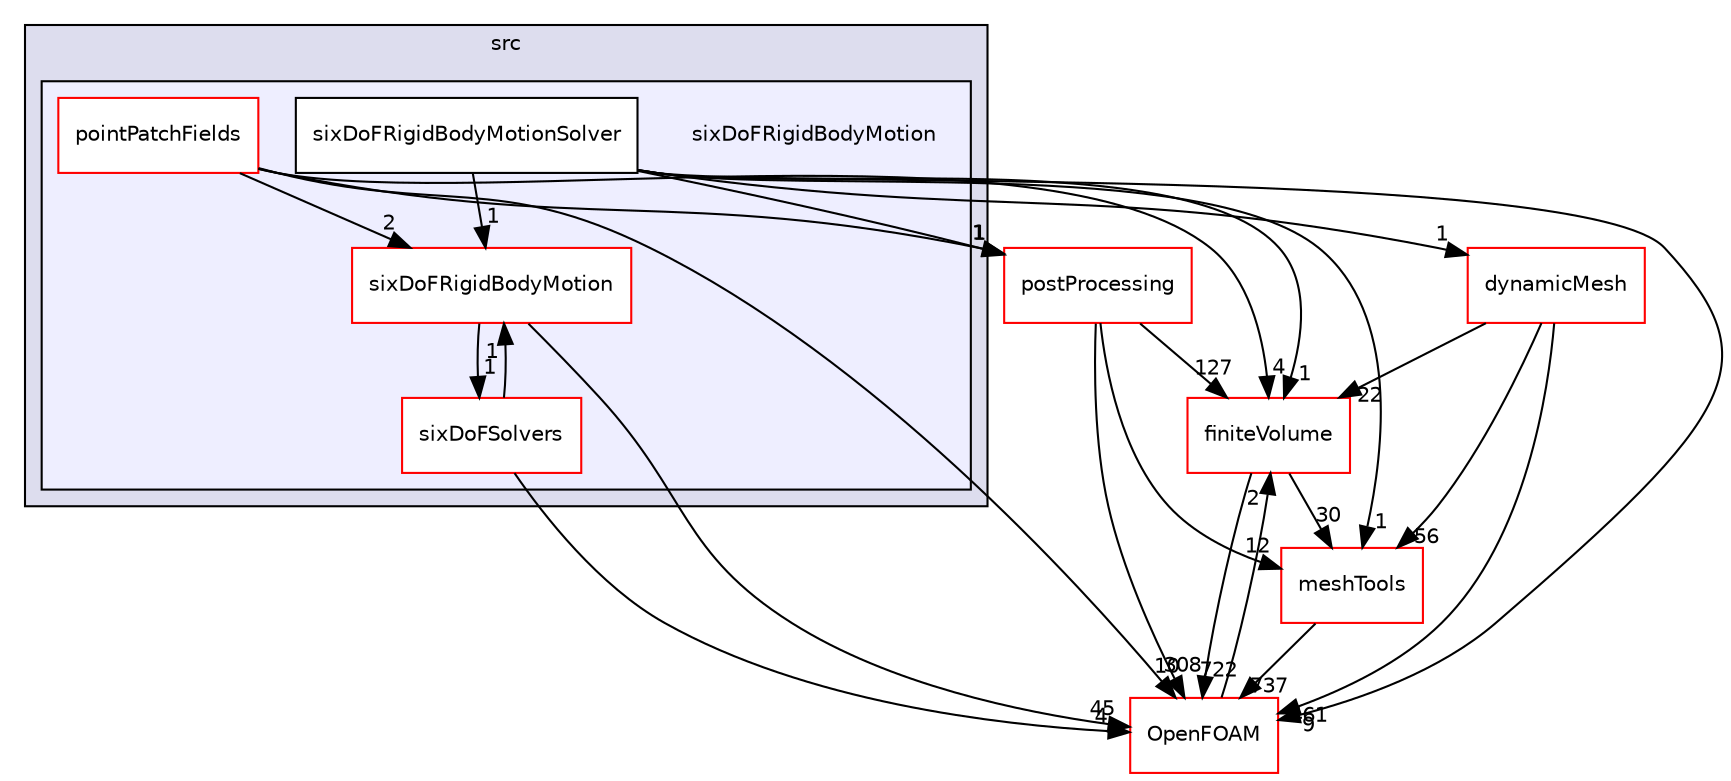 digraph "src/sixDoFRigidBodyMotion" {
  bgcolor=transparent;
  compound=true
  node [ fontsize="10", fontname="Helvetica"];
  edge [ labelfontsize="10", labelfontname="Helvetica"];
  subgraph clusterdir_68267d1309a1af8e8297ef4c3efbcdba {
    graph [ bgcolor="#ddddee", pencolor="black", label="src" fontname="Helvetica", fontsize="10", URL="dir_68267d1309a1af8e8297ef4c3efbcdba.html"]
  subgraph clusterdir_a5b93d9ceb327a1197b724c6aefedcbd {
    graph [ bgcolor="#eeeeff", pencolor="black", label="" URL="dir_a5b93d9ceb327a1197b724c6aefedcbd.html"];
    dir_a5b93d9ceb327a1197b724c6aefedcbd [shape=plaintext label="sixDoFRigidBodyMotion"];
    dir_45ff14115ca60d41cf13147923ab1e4c [shape=box label="pointPatchFields" color="red" fillcolor="white" style="filled" URL="dir_45ff14115ca60d41cf13147923ab1e4c.html"];
    dir_7bf5f2e6b4a44539c2947a2841ca313c [shape=box label="sixDoFRigidBodyMotion" color="red" fillcolor="white" style="filled" URL="dir_7bf5f2e6b4a44539c2947a2841ca313c.html"];
    dir_2bd0b39f0bfdd95a06f132e0ee9669a2 [shape=box label="sixDoFRigidBodyMotionSolver" color="black" fillcolor="white" style="filled" URL="dir_2bd0b39f0bfdd95a06f132e0ee9669a2.html"];
    dir_7ca4084a0a6342ee22329da340f40c5e [shape=box label="sixDoFSolvers" color="red" fillcolor="white" style="filled" URL="dir_7ca4084a0a6342ee22329da340f40c5e.html"];
  }
  }
  dir_9bd15774b555cf7259a6fa18f99fe99b [shape=box label="finiteVolume" color="red" URL="dir_9bd15774b555cf7259a6fa18f99fe99b.html"];
  dir_ae30ad0bef50cf391b24c614251bb9fd [shape=box label="meshTools" color="red" URL="dir_ae30ad0bef50cf391b24c614251bb9fd.html"];
  dir_63742796c427c97a292c80f7db71da36 [shape=box label="dynamicMesh" color="red" URL="dir_63742796c427c97a292c80f7db71da36.html"];
  dir_c5473ff19b20e6ec4dfe5c310b3778a8 [shape=box label="OpenFOAM" color="red" URL="dir_c5473ff19b20e6ec4dfe5c310b3778a8.html"];
  dir_a03451fb51a99aeda64b9111367b1019 [shape=box label="postProcessing" color="red" URL="dir_a03451fb51a99aeda64b9111367b1019.html"];
  dir_9bd15774b555cf7259a6fa18f99fe99b->dir_ae30ad0bef50cf391b24c614251bb9fd [headlabel="30", labeldistance=1.5 headhref="dir_000881_001727.html"];
  dir_9bd15774b555cf7259a6fa18f99fe99b->dir_c5473ff19b20e6ec4dfe5c310b3778a8 [headlabel="722", labeldistance=1.5 headhref="dir_000881_001873.html"];
  dir_ae30ad0bef50cf391b24c614251bb9fd->dir_c5473ff19b20e6ec4dfe5c310b3778a8 [headlabel="737", labeldistance=1.5 headhref="dir_001727_001873.html"];
  dir_63742796c427c97a292c80f7db71da36->dir_9bd15774b555cf7259a6fa18f99fe99b [headlabel="22", labeldistance=1.5 headhref="dir_000789_000881.html"];
  dir_63742796c427c97a292c80f7db71da36->dir_ae30ad0bef50cf391b24c614251bb9fd [headlabel="56", labeldistance=1.5 headhref="dir_000789_001727.html"];
  dir_63742796c427c97a292c80f7db71da36->dir_c5473ff19b20e6ec4dfe5c310b3778a8 [headlabel="461", labeldistance=1.5 headhref="dir_000789_001873.html"];
  dir_7bf5f2e6b4a44539c2947a2841ca313c->dir_7ca4084a0a6342ee22329da340f40c5e [headlabel="1", labeldistance=1.5 headhref="dir_002643_002660.html"];
  dir_7bf5f2e6b4a44539c2947a2841ca313c->dir_c5473ff19b20e6ec4dfe5c310b3778a8 [headlabel="45", labeldistance=1.5 headhref="dir_002643_001873.html"];
  dir_7ca4084a0a6342ee22329da340f40c5e->dir_7bf5f2e6b4a44539c2947a2841ca313c [headlabel="1", labeldistance=1.5 headhref="dir_002660_002643.html"];
  dir_7ca4084a0a6342ee22329da340f40c5e->dir_c5473ff19b20e6ec4dfe5c310b3778a8 [headlabel="4", labeldistance=1.5 headhref="dir_002660_001873.html"];
  dir_45ff14115ca60d41cf13147923ab1e4c->dir_9bd15774b555cf7259a6fa18f99fe99b [headlabel="4", labeldistance=1.5 headhref="dir_002639_000881.html"];
  dir_45ff14115ca60d41cf13147923ab1e4c->dir_7bf5f2e6b4a44539c2947a2841ca313c [headlabel="2", labeldistance=1.5 headhref="dir_002639_002643.html"];
  dir_45ff14115ca60d41cf13147923ab1e4c->dir_c5473ff19b20e6ec4dfe5c310b3778a8 [headlabel="10", labeldistance=1.5 headhref="dir_002639_001873.html"];
  dir_45ff14115ca60d41cf13147923ab1e4c->dir_a03451fb51a99aeda64b9111367b1019 [headlabel="1", labeldistance=1.5 headhref="dir_002639_000913.html"];
  dir_c5473ff19b20e6ec4dfe5c310b3778a8->dir_9bd15774b555cf7259a6fa18f99fe99b [headlabel="2", labeldistance=1.5 headhref="dir_001873_000881.html"];
  dir_2bd0b39f0bfdd95a06f132e0ee9669a2->dir_9bd15774b555cf7259a6fa18f99fe99b [headlabel="1", labeldistance=1.5 headhref="dir_002659_000881.html"];
  dir_2bd0b39f0bfdd95a06f132e0ee9669a2->dir_ae30ad0bef50cf391b24c614251bb9fd [headlabel="1", labeldistance=1.5 headhref="dir_002659_001727.html"];
  dir_2bd0b39f0bfdd95a06f132e0ee9669a2->dir_63742796c427c97a292c80f7db71da36 [headlabel="1", labeldistance=1.5 headhref="dir_002659_000789.html"];
  dir_2bd0b39f0bfdd95a06f132e0ee9669a2->dir_7bf5f2e6b4a44539c2947a2841ca313c [headlabel="1", labeldistance=1.5 headhref="dir_002659_002643.html"];
  dir_2bd0b39f0bfdd95a06f132e0ee9669a2->dir_c5473ff19b20e6ec4dfe5c310b3778a8 [headlabel="9", labeldistance=1.5 headhref="dir_002659_001873.html"];
  dir_2bd0b39f0bfdd95a06f132e0ee9669a2->dir_a03451fb51a99aeda64b9111367b1019 [headlabel="1", labeldistance=1.5 headhref="dir_002659_000913.html"];
  dir_a03451fb51a99aeda64b9111367b1019->dir_9bd15774b555cf7259a6fa18f99fe99b [headlabel="127", labeldistance=1.5 headhref="dir_000913_000881.html"];
  dir_a03451fb51a99aeda64b9111367b1019->dir_ae30ad0bef50cf391b24c614251bb9fd [headlabel="12", labeldistance=1.5 headhref="dir_000913_001727.html"];
  dir_a03451fb51a99aeda64b9111367b1019->dir_c5473ff19b20e6ec4dfe5c310b3778a8 [headlabel="308", labeldistance=1.5 headhref="dir_000913_001873.html"];
}
